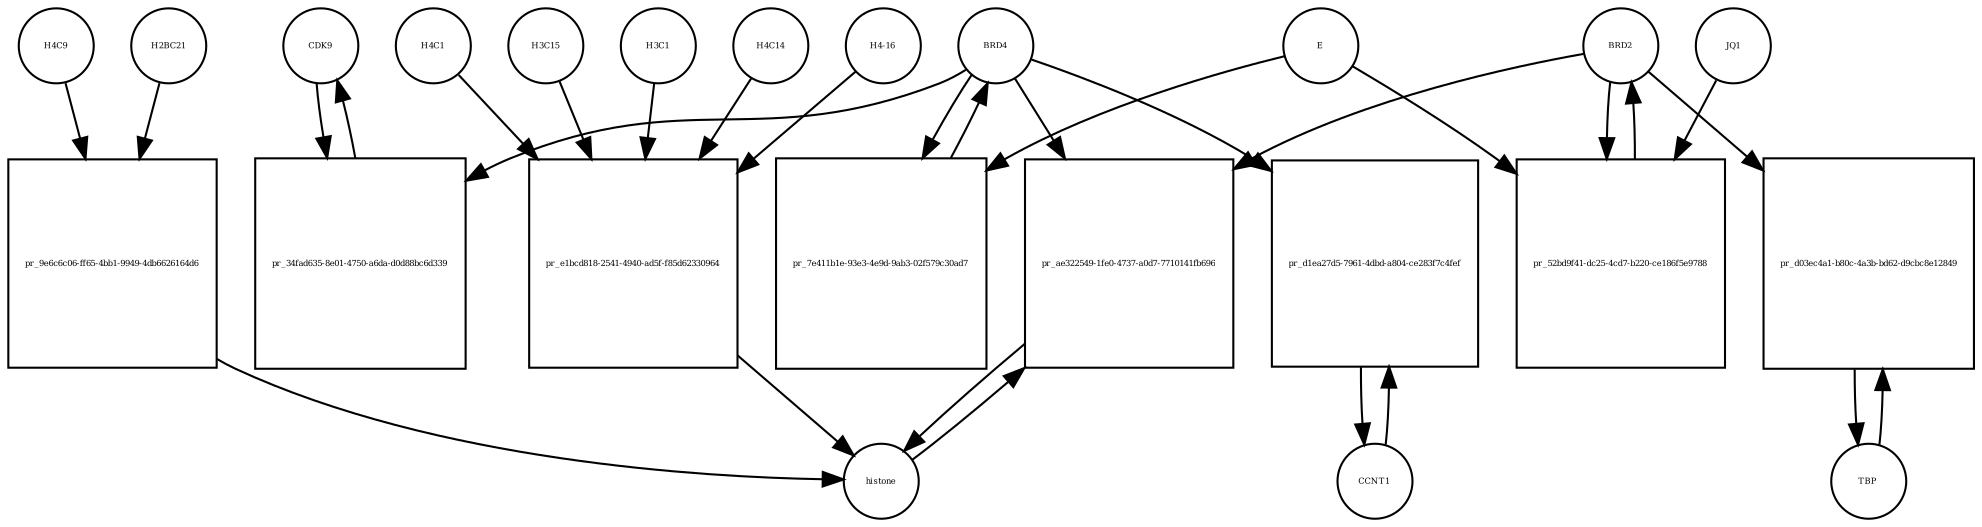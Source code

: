 strict digraph  {
CDK9 [annotation="", bipartite=0, cls=macromolecule, fontsize=4, label=CDK9, shape=circle];
"pr_34fad635-8e01-4750-a6da-d0d88bc6d339" [annotation="", bipartite=1, cls=process, fontsize=4, label="pr_34fad635-8e01-4750-a6da-d0d88bc6d339", shape=square];
BRD4 [annotation="", bipartite=0, cls=macromolecule, fontsize=4, label=BRD4, shape=circle];
CCNT1 [annotation="", bipartite=0, cls=macromolecule, fontsize=4, label=CCNT1, shape=circle];
"pr_d1ea27d5-7961-4dbd-a804-ce283f7c4fef" [annotation="", bipartite=1, cls=process, fontsize=4, label="pr_d1ea27d5-7961-4dbd-a804-ce283f7c4fef", shape=square];
histone [annotation="", bipartite=0, cls=complex, fontsize=4, label=histone, shape=circle];
"pr_ae322549-1fe0-4737-a0d7-7710141fb696" [annotation="", bipartite=1, cls=process, fontsize=4, label="pr_ae322549-1fe0-4737-a0d7-7710141fb696", shape=square];
BRD2 [annotation="", bipartite=0, cls=macromolecule, fontsize=4, label=BRD2, shape=circle];
"pr_7e411b1e-93e3-4e9d-9ab3-02f579c30ad7" [annotation="", bipartite=1, cls=process, fontsize=4, label="pr_7e411b1e-93e3-4e9d-9ab3-02f579c30ad7", shape=square];
E [annotation=urn_miriam_ncbiprotein_BCD58755, bipartite=0, cls=macromolecule, fontsize=4, label=E, shape=circle];
H4C14 [annotation="", bipartite=0, cls=macromolecule, fontsize=4, label=H4C14, shape=circle];
"pr_e1bcd818-2541-4940-ad5f-f85d62330964" [annotation="", bipartite=1, cls=process, fontsize=4, label="pr_e1bcd818-2541-4940-ad5f-f85d62330964", shape=square];
"H4-16" [annotation="", bipartite=0, cls=macromolecule, fontsize=4, label="H4-16", shape=circle];
H4C1 [annotation="", bipartite=0, cls=macromolecule, fontsize=4, label=H4C1, shape=circle];
H3C15 [annotation="", bipartite=0, cls=macromolecule, fontsize=4, label=H3C15, shape=circle];
H3C1 [annotation="", bipartite=0, cls=macromolecule, fontsize=4, label=H3C1, shape=circle];
"pr_52bd9f41-dc25-4cd7-b220-ce186f5e9788" [annotation="", bipartite=1, cls=process, fontsize=4, label="pr_52bd9f41-dc25-4cd7-b220-ce186f5e9788", shape=square];
JQ1 [annotation="", bipartite=0, cls=macromolecule, fontsize=4, label=JQ1, shape=circle];
TBP [annotation="", bipartite=0, cls=macromolecule, fontsize=4, label=TBP, shape=circle];
"pr_d03ec4a1-b80c-4a3b-bd62-d9cbc8e12849" [annotation="", bipartite=1, cls=process, fontsize=4, label="pr_d03ec4a1-b80c-4a3b-bd62-d9cbc8e12849", shape=square];
H4C9 [annotation="", bipartite=0, cls=macromolecule, fontsize=4, label=H4C9, shape=circle];
"pr_9e6c6c06-ff65-4bb1-9949-4db6626164d6" [annotation="", bipartite=1, cls=process, fontsize=4, label="pr_9e6c6c06-ff65-4bb1-9949-4db6626164d6", shape=square];
H2BC21 [annotation="", bipartite=0, cls=macromolecule, fontsize=4, label=H2BC21, shape=circle];
CDK9 -> "pr_34fad635-8e01-4750-a6da-d0d88bc6d339"  [annotation="", interaction_type=consumption];
"pr_34fad635-8e01-4750-a6da-d0d88bc6d339" -> CDK9  [annotation="", interaction_type=production];
BRD4 -> "pr_34fad635-8e01-4750-a6da-d0d88bc6d339"  [annotation=urn_miriam_taxonomy_10090, interaction_type=catalysis];
BRD4 -> "pr_d1ea27d5-7961-4dbd-a804-ce283f7c4fef"  [annotation="", interaction_type=catalysis];
BRD4 -> "pr_ae322549-1fe0-4737-a0d7-7710141fb696"  [annotation="urn_miriam_doi_10.1038%2Fnsmb.3228.|urn_miriam_doi_10.1016%2Fj.molcel.2008.01.018", interaction_type=catalysis];
BRD4 -> "pr_7e411b1e-93e3-4e9d-9ab3-02f579c30ad7"  [annotation="", interaction_type=consumption];
CCNT1 -> "pr_d1ea27d5-7961-4dbd-a804-ce283f7c4fef"  [annotation="", interaction_type=consumption];
"pr_d1ea27d5-7961-4dbd-a804-ce283f7c4fef" -> CCNT1  [annotation="", interaction_type=production];
histone -> "pr_ae322549-1fe0-4737-a0d7-7710141fb696"  [annotation="", interaction_type=consumption];
"pr_ae322549-1fe0-4737-a0d7-7710141fb696" -> histone  [annotation="", interaction_type=production];
BRD2 -> "pr_ae322549-1fe0-4737-a0d7-7710141fb696"  [annotation="urn_miriam_doi_10.1038%2Fnsmb.3228.|urn_miriam_doi_10.1016%2Fj.molcel.2008.01.018", interaction_type=catalysis];
BRD2 -> "pr_52bd9f41-dc25-4cd7-b220-ce186f5e9788"  [annotation="", interaction_type=consumption];
BRD2 -> "pr_d03ec4a1-b80c-4a3b-bd62-d9cbc8e12849"  [annotation="urn_miriam_doi_10.1007%2Fs11010-006-9223-6", interaction_type=catalysis];
"pr_7e411b1e-93e3-4e9d-9ab3-02f579c30ad7" -> BRD4  [annotation="", interaction_type=production];
E -> "pr_7e411b1e-93e3-4e9d-9ab3-02f579c30ad7"  [annotation="urn_miriam_doi_10.1038%2Fs41586-020-2286-9", interaction_type=inhibition];
E -> "pr_52bd9f41-dc25-4cd7-b220-ce186f5e9788"  [annotation="urn_miriam_doi_10.1038%2Fs41586-020-2286-9|urn_miriam_doi_10.1080%2F15592294.2018.1469891", interaction_type=inhibition];
H4C14 -> "pr_e1bcd818-2541-4940-ad5f-f85d62330964"  [annotation="", interaction_type=consumption];
"pr_e1bcd818-2541-4940-ad5f-f85d62330964" -> histone  [annotation="", interaction_type=production];
"H4-16" -> "pr_e1bcd818-2541-4940-ad5f-f85d62330964"  [annotation="", interaction_type=consumption];
H4C1 -> "pr_e1bcd818-2541-4940-ad5f-f85d62330964"  [annotation="", interaction_type=consumption];
H3C15 -> "pr_e1bcd818-2541-4940-ad5f-f85d62330964"  [annotation="", interaction_type=consumption];
H3C1 -> "pr_e1bcd818-2541-4940-ad5f-f85d62330964"  [annotation="", interaction_type=consumption];
"pr_52bd9f41-dc25-4cd7-b220-ce186f5e9788" -> BRD2  [annotation="", interaction_type=production];
JQ1 -> "pr_52bd9f41-dc25-4cd7-b220-ce186f5e9788"  [annotation="urn_miriam_doi_10.1038%2Fs41586-020-2286-9|urn_miriam_doi_10.1080%2F15592294.2018.1469891", interaction_type=inhibition];
TBP -> "pr_d03ec4a1-b80c-4a3b-bd62-d9cbc8e12849"  [annotation="", interaction_type=consumption];
"pr_d03ec4a1-b80c-4a3b-bd62-d9cbc8e12849" -> TBP  [annotation="", interaction_type=production];
H4C9 -> "pr_9e6c6c06-ff65-4bb1-9949-4db6626164d6"  [annotation="", interaction_type=consumption];
"pr_9e6c6c06-ff65-4bb1-9949-4db6626164d6" -> histone  [annotation="", interaction_type=production];
H2BC21 -> "pr_9e6c6c06-ff65-4bb1-9949-4db6626164d6"  [annotation="", interaction_type=consumption];
}
